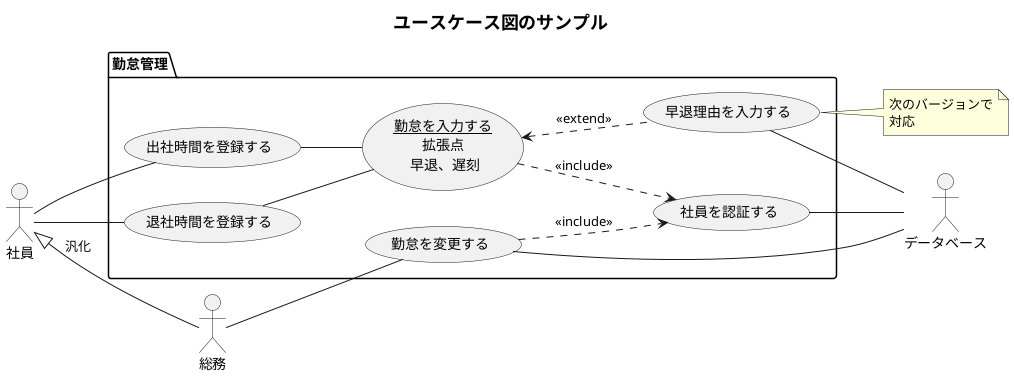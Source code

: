 @startuml
title <size:18>ユースケース図のサンプル</size>
left to right direction

actor :社員: as user
actor :総務: as admin
actor :データベース: as DB
note "次のバージョンで\n対応" as next

user <|-- admin : 汎化

package "勤怠管理" {
usecase (<u>勤怠を入力する</u>\n拡張点\n 早退、遅刻) as input

user -- (出社時間を登録する)
(出社時間を登録する) -- input
input <.. (早退理由を入力する) : <<extend>>
(早退理由を入力する) .. next
(早退理由を入力する) -- DB
user -- (退社時間を登録する)
(退社時間を登録する) -- input
input ..> (社員を認証する) : <<include>>
(社員を認証する) -- DB
admin -- (勤怠を変更する)
(勤怠を変更する) ..> (社員を認証する) : <<include>>
(勤怠を変更する) -- DB

}
@enduml
